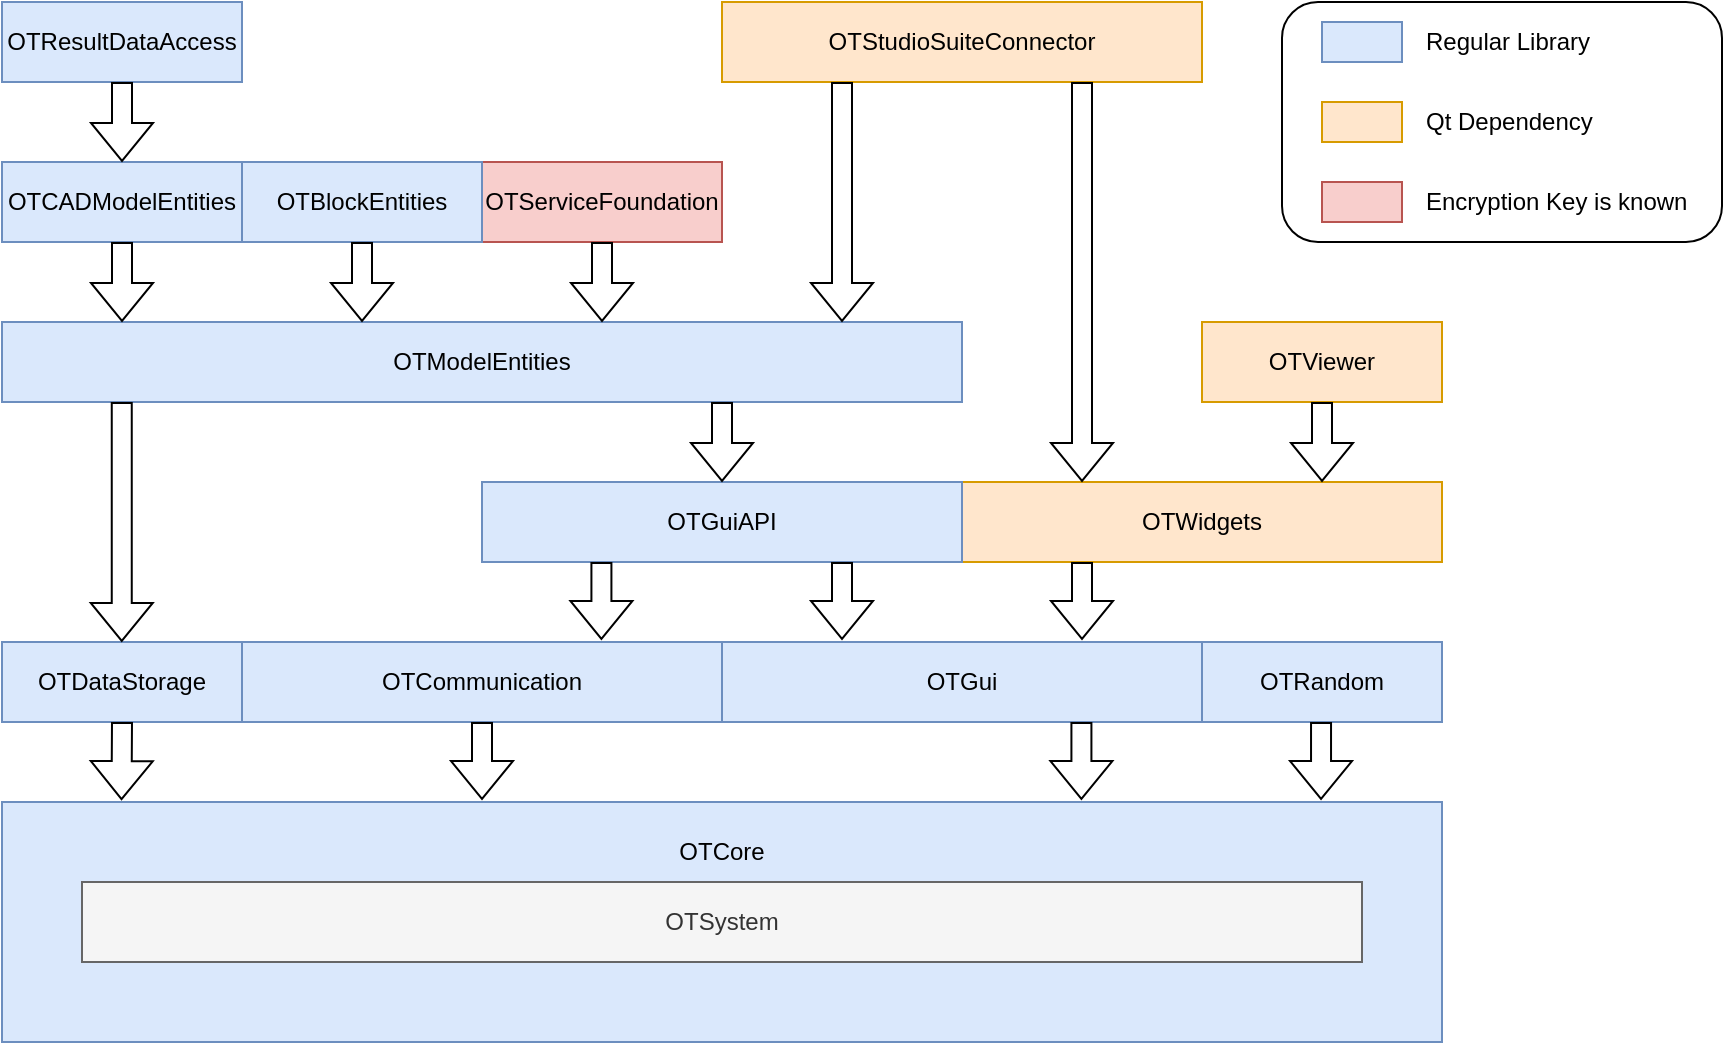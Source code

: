 <mxfile version="24.2.5" type="device">
  <diagram name="Page-1" id="VFPsIcZypVvUhBZFZJ3J">
    <mxGraphModel dx="2462" dy="1003" grid="1" gridSize="10" guides="1" tooltips="1" connect="1" arrows="1" fold="1" page="1" pageScale="1" pageWidth="1654" pageHeight="1169" math="0" shadow="0">
      <root>
        <mxCell id="0" />
        <mxCell id="1" parent="0" />
        <mxCell id="drg9CU4EAO1dnW2Tuc6c-8" value="" style="rounded=0;whiteSpace=wrap;html=1;fillColor=#dae8fc;strokeColor=#6c8ebf;" parent="1" vertex="1">
          <mxGeometry x="40" y="440" width="720" height="120" as="geometry" />
        </mxCell>
        <mxCell id="drg9CU4EAO1dnW2Tuc6c-7" value="OTSystem" style="rounded=0;whiteSpace=wrap;html=1;fillColor=#f5f5f5;fontColor=#333333;strokeColor=#666666;" parent="1" vertex="1">
          <mxGeometry x="80" y="480" width="640" height="40" as="geometry" />
        </mxCell>
        <mxCell id="drg9CU4EAO1dnW2Tuc6c-9" value="OTCore" style="text;html=1;align=center;verticalAlign=middle;whiteSpace=wrap;rounded=0;" parent="1" vertex="1">
          <mxGeometry x="370" y="450" width="60" height="30" as="geometry" />
        </mxCell>
        <mxCell id="drg9CU4EAO1dnW2Tuc6c-10" value="OTGui" style="rounded=0;whiteSpace=wrap;html=1;fillColor=#dae8fc;strokeColor=#6c8ebf;" parent="1" vertex="1">
          <mxGeometry x="400" y="360" width="240" height="40" as="geometry" />
        </mxCell>
        <mxCell id="drg9CU4EAO1dnW2Tuc6c-11" value="OTWidgets" style="rounded=0;whiteSpace=wrap;html=1;fillColor=#ffe6cc;strokeColor=#d79b00;" parent="1" vertex="1">
          <mxGeometry x="520" y="280" width="240" height="40" as="geometry" />
        </mxCell>
        <mxCell id="drg9CU4EAO1dnW2Tuc6c-12" value="OTGuiAPI" style="rounded=0;whiteSpace=wrap;html=1;fillColor=#dae8fc;strokeColor=#6c8ebf;" parent="1" vertex="1">
          <mxGeometry x="280" y="280" width="240" height="40" as="geometry" />
        </mxCell>
        <mxCell id="drg9CU4EAO1dnW2Tuc6c-13" value="OTCommunication" style="rounded=0;whiteSpace=wrap;html=1;fillColor=#dae8fc;strokeColor=#6c8ebf;" parent="1" vertex="1">
          <mxGeometry x="160" y="360" width="240" height="40" as="geometry" />
        </mxCell>
        <mxCell id="drg9CU4EAO1dnW2Tuc6c-14" value="OTServiceFoundation" style="rounded=0;whiteSpace=wrap;html=1;fillColor=#f8cecc;strokeColor=#b85450;" parent="1" vertex="1">
          <mxGeometry x="280" y="120" width="120" height="40" as="geometry" />
        </mxCell>
        <mxCell id="drg9CU4EAO1dnW2Tuc6c-23" value="OTModelEntities" style="rounded=0;whiteSpace=wrap;html=1;fillColor=#dae8fc;strokeColor=#6c8ebf;" parent="1" vertex="1">
          <mxGeometry x="40" y="200" width="480" height="40" as="geometry" />
        </mxCell>
        <mxCell id="drg9CU4EAO1dnW2Tuc6c-24" value="OTCADModelEntities" style="rounded=0;whiteSpace=wrap;html=1;fillColor=#dae8fc;strokeColor=#6c8ebf;" parent="1" vertex="1">
          <mxGeometry x="40" y="120" width="120" height="40" as="geometry" />
        </mxCell>
        <mxCell id="drg9CU4EAO1dnW2Tuc6c-25" value="OTBlockEntities" style="rounded=0;whiteSpace=wrap;html=1;fillColor=#dae8fc;strokeColor=#6c8ebf;" parent="1" vertex="1">
          <mxGeometry x="160" y="120" width="120" height="40" as="geometry" />
        </mxCell>
        <mxCell id="drg9CU4EAO1dnW2Tuc6c-26" value="OTDataStorage" style="rounded=0;whiteSpace=wrap;html=1;fillColor=#dae8fc;strokeColor=#6c8ebf;" parent="1" vertex="1">
          <mxGeometry x="40" y="360" width="120" height="40" as="geometry" />
        </mxCell>
        <mxCell id="drg9CU4EAO1dnW2Tuc6c-27" value="OTResultDataAccess" style="rounded=0;whiteSpace=wrap;html=1;fillColor=#dae8fc;strokeColor=#6c8ebf;" parent="1" vertex="1">
          <mxGeometry x="40" y="40" width="120" height="40" as="geometry" />
        </mxCell>
        <mxCell id="drg9CU4EAO1dnW2Tuc6c-28" value="OTStudioSuiteConnector" style="rounded=0;whiteSpace=wrap;html=1;fillColor=#ffe6cc;strokeColor=#d79b00;" parent="1" vertex="1">
          <mxGeometry x="400" y="40" width="240" height="40" as="geometry" />
        </mxCell>
        <mxCell id="drg9CU4EAO1dnW2Tuc6c-29" value="OTViewer" style="rounded=0;whiteSpace=wrap;html=1;fillColor=#ffe6cc;strokeColor=#d79b00;" parent="1" vertex="1">
          <mxGeometry x="640" y="200" width="120" height="40" as="geometry" />
        </mxCell>
        <mxCell id="drg9CU4EAO1dnW2Tuc6c-37" value="" style="shape=flexArrow;endArrow=classic;html=1;rounded=0;exitX=0.5;exitY=1;exitDx=0;exitDy=0;entryX=0.75;entryY=0;entryDx=0;entryDy=0;" parent="1" source="drg9CU4EAO1dnW2Tuc6c-29" target="drg9CU4EAO1dnW2Tuc6c-11" edge="1">
          <mxGeometry width="50" height="50" relative="1" as="geometry">
            <mxPoint x="690" y="320" as="sourcePoint" />
            <mxPoint x="740" y="270" as="targetPoint" />
          </mxGeometry>
        </mxCell>
        <mxCell id="drg9CU4EAO1dnW2Tuc6c-38" value="" style="shape=flexArrow;endArrow=classic;html=1;rounded=0;exitX=0.75;exitY=1;exitDx=0;exitDy=0;entryX=0.25;entryY=0;entryDx=0;entryDy=0;" parent="1" source="drg9CU4EAO1dnW2Tuc6c-28" target="drg9CU4EAO1dnW2Tuc6c-11" edge="1">
          <mxGeometry width="50" height="50" relative="1" as="geometry">
            <mxPoint x="690" y="320" as="sourcePoint" />
            <mxPoint x="740" y="270" as="targetPoint" />
          </mxGeometry>
        </mxCell>
        <mxCell id="drg9CU4EAO1dnW2Tuc6c-39" value="" style="shape=flexArrow;endArrow=classic;html=1;rounded=0;exitX=0.75;exitY=1;exitDx=0;exitDy=0;entryX=0.5;entryY=0;entryDx=0;entryDy=0;" parent="1" source="drg9CU4EAO1dnW2Tuc6c-23" target="drg9CU4EAO1dnW2Tuc6c-12" edge="1">
          <mxGeometry width="50" height="50" relative="1" as="geometry">
            <mxPoint x="690" y="320" as="sourcePoint" />
            <mxPoint x="740" y="270" as="targetPoint" />
          </mxGeometry>
        </mxCell>
        <mxCell id="drg9CU4EAO1dnW2Tuc6c-40" value="" style="shape=flexArrow;endArrow=classic;html=1;rounded=0;exitX=0.5;exitY=1;exitDx=0;exitDy=0;" parent="1" source="drg9CU4EAO1dnW2Tuc6c-14" edge="1">
          <mxGeometry width="50" height="50" relative="1" as="geometry">
            <mxPoint x="760" y="130" as="sourcePoint" />
            <mxPoint x="340" y="200" as="targetPoint" />
          </mxGeometry>
        </mxCell>
        <mxCell id="drg9CU4EAO1dnW2Tuc6c-41" value="" style="shape=flexArrow;endArrow=classic;html=1;rounded=0;exitX=0.5;exitY=1;exitDx=0;exitDy=0;" parent="1" source="drg9CU4EAO1dnW2Tuc6c-25" edge="1">
          <mxGeometry width="50" height="50" relative="1" as="geometry">
            <mxPoint x="450" y="165" as="sourcePoint" />
            <mxPoint x="220" y="200" as="targetPoint" />
          </mxGeometry>
        </mxCell>
        <mxCell id="drg9CU4EAO1dnW2Tuc6c-42" value="" style="shape=flexArrow;endArrow=classic;html=1;rounded=0;exitX=0.5;exitY=1;exitDx=0;exitDy=0;" parent="1" source="drg9CU4EAO1dnW2Tuc6c-24" edge="1">
          <mxGeometry width="50" height="50" relative="1" as="geometry">
            <mxPoint x="500" y="260" as="sourcePoint" />
            <mxPoint x="100" y="200" as="targetPoint" />
          </mxGeometry>
        </mxCell>
        <mxCell id="drg9CU4EAO1dnW2Tuc6c-43" value="" style="shape=flexArrow;endArrow=classic;html=1;rounded=0;exitX=0.5;exitY=1;exitDx=0;exitDy=0;entryX=0.5;entryY=0;entryDx=0;entryDy=0;" parent="1" source="drg9CU4EAO1dnW2Tuc6c-27" target="drg9CU4EAO1dnW2Tuc6c-24" edge="1">
          <mxGeometry width="50" height="50" relative="1" as="geometry">
            <mxPoint x="420" y="140" as="sourcePoint" />
            <mxPoint x="470" y="90" as="targetPoint" />
          </mxGeometry>
        </mxCell>
        <mxCell id="drg9CU4EAO1dnW2Tuc6c-44" value="" style="shape=flexArrow;endArrow=classic;html=1;rounded=0;exitX=0.25;exitY=1;exitDx=0;exitDy=0;" parent="1" source="drg9CU4EAO1dnW2Tuc6c-28" edge="1">
          <mxGeometry width="50" height="50" relative="1" as="geometry">
            <mxPoint x="460" y="170" as="sourcePoint" />
            <mxPoint x="460" y="200" as="targetPoint" />
          </mxGeometry>
        </mxCell>
        <mxCell id="3NLeOCX0u1SCV9m3elxz-1" value="" style="shape=flexArrow;endArrow=classic;html=1;rounded=0;exitX=0.5;exitY=1;exitDx=0;exitDy=0;entryX=0.083;entryY=-0.008;entryDx=0;entryDy=0;entryPerimeter=0;" parent="1" source="drg9CU4EAO1dnW2Tuc6c-26" target="drg9CU4EAO1dnW2Tuc6c-8" edge="1">
          <mxGeometry width="50" height="50" relative="1" as="geometry">
            <mxPoint x="110" y="430" as="sourcePoint" />
            <mxPoint x="160" y="380" as="targetPoint" />
          </mxGeometry>
        </mxCell>
        <mxCell id="NyXZdSoeMMko2JE_upnj-1" value="" style="rounded=1;whiteSpace=wrap;html=1;fillColor=none;" parent="1" vertex="1">
          <mxGeometry x="680" y="40" width="220" height="120" as="geometry" />
        </mxCell>
        <mxCell id="NyXZdSoeMMko2JE_upnj-2" value="" style="rounded=0;whiteSpace=wrap;html=1;fillColor=#dae8fc;strokeColor=#6c8ebf;" parent="1" vertex="1">
          <mxGeometry x="700" y="50" width="40" height="20" as="geometry" />
        </mxCell>
        <mxCell id="NyXZdSoeMMko2JE_upnj-3" value="Qt Dependency" style="text;html=1;align=left;verticalAlign=middle;whiteSpace=wrap;rounded=0;" parent="1" vertex="1">
          <mxGeometry x="750" y="85" width="100" height="30" as="geometry" />
        </mxCell>
        <mxCell id="NyXZdSoeMMko2JE_upnj-4" value="" style="rounded=0;whiteSpace=wrap;html=1;fillColor=#ffe6cc;strokeColor=#d79b00;" parent="1" vertex="1">
          <mxGeometry x="700" y="90" width="40" height="20" as="geometry" />
        </mxCell>
        <mxCell id="NyXZdSoeMMko2JE_upnj-5" value="" style="rounded=0;whiteSpace=wrap;html=1;fillColor=#f8cecc;strokeColor=#b85450;" parent="1" vertex="1">
          <mxGeometry x="700" y="130" width="40" height="20" as="geometry" />
        </mxCell>
        <mxCell id="NyXZdSoeMMko2JE_upnj-6" value="Encryption Key is known" style="text;html=1;align=left;verticalAlign=middle;whiteSpace=wrap;rounded=0;" parent="1" vertex="1">
          <mxGeometry x="750" y="125" width="145" height="30" as="geometry" />
        </mxCell>
        <mxCell id="NyXZdSoeMMko2JE_upnj-7" value="Regular Library" style="text;html=1;align=left;verticalAlign=middle;whiteSpace=wrap;rounded=0;" parent="1" vertex="1">
          <mxGeometry x="750" y="45" width="100" height="30" as="geometry" />
        </mxCell>
        <mxCell id="8L7wOAIR_0xmozOxXPfC-2" value="" style="shape=flexArrow;endArrow=classic;html=1;rounded=0;exitX=0.375;exitY=1.011;exitDx=0;exitDy=0;exitPerimeter=0;entryX=0.5;entryY=0;entryDx=0;entryDy=0;" parent="1" edge="1">
          <mxGeometry width="50" height="50" relative="1" as="geometry">
            <mxPoint x="99.88" y="240" as="sourcePoint" />
            <mxPoint x="99.88" y="360" as="targetPoint" />
          </mxGeometry>
        </mxCell>
        <mxCell id="1HltStlpKu-AIjo099hQ-1" value="" style="shape=flexArrow;endArrow=classic;html=1;rounded=0;exitX=0.5;exitY=1;exitDx=0;exitDy=0;entryX=0.668;entryY=-0.03;entryDx=0;entryDy=0;entryPerimeter=0;" parent="1" edge="1">
          <mxGeometry width="50" height="50" relative="1" as="geometry">
            <mxPoint x="460" y="320" as="sourcePoint" />
            <mxPoint x="460" y="359" as="targetPoint" />
          </mxGeometry>
        </mxCell>
        <mxCell id="1HltStlpKu-AIjo099hQ-2" value="" style="shape=flexArrow;endArrow=classic;html=1;rounded=0;exitX=0.5;exitY=1;exitDx=0;exitDy=0;entryX=0.668;entryY=-0.03;entryDx=0;entryDy=0;entryPerimeter=0;" parent="1" edge="1">
          <mxGeometry width="50" height="50" relative="1" as="geometry">
            <mxPoint x="339.71" y="320" as="sourcePoint" />
            <mxPoint x="339.71" y="359" as="targetPoint" />
          </mxGeometry>
        </mxCell>
        <mxCell id="1HltStlpKu-AIjo099hQ-3" value="" style="shape=flexArrow;endArrow=classic;html=1;rounded=0;exitX=0.5;exitY=1;exitDx=0;exitDy=0;entryX=0.083;entryY=-0.008;entryDx=0;entryDy=0;entryPerimeter=0;" parent="1" edge="1">
          <mxGeometry width="50" height="50" relative="1" as="geometry">
            <mxPoint x="280" y="400" as="sourcePoint" />
            <mxPoint x="280" y="439" as="targetPoint" />
          </mxGeometry>
        </mxCell>
        <mxCell id="1HltStlpKu-AIjo099hQ-4" value="" style="shape=flexArrow;endArrow=classic;html=1;rounded=0;exitX=0.5;exitY=1;exitDx=0;exitDy=0;entryX=0.083;entryY=-0.008;entryDx=0;entryDy=0;entryPerimeter=0;" parent="1" edge="1">
          <mxGeometry width="50" height="50" relative="1" as="geometry">
            <mxPoint x="579.71" y="400" as="sourcePoint" />
            <mxPoint x="579.71" y="439" as="targetPoint" />
          </mxGeometry>
        </mxCell>
        <mxCell id="ih_BGPtm0dUYrXPU0Y7V-1" value="" style="shape=flexArrow;endArrow=classic;html=1;rounded=0;exitX=0.5;exitY=1;exitDx=0;exitDy=0;entryX=0.668;entryY=-0.03;entryDx=0;entryDy=0;entryPerimeter=0;" edge="1" parent="1">
          <mxGeometry width="50" height="50" relative="1" as="geometry">
            <mxPoint x="580" y="320" as="sourcePoint" />
            <mxPoint x="580" y="359" as="targetPoint" />
          </mxGeometry>
        </mxCell>
        <mxCell id="ih_BGPtm0dUYrXPU0Y7V-3" value="OTRandom" style="rounded=0;whiteSpace=wrap;html=1;fillColor=#dae8fc;strokeColor=#6c8ebf;" vertex="1" parent="1">
          <mxGeometry x="640" y="360" width="120" height="40" as="geometry" />
        </mxCell>
        <mxCell id="ih_BGPtm0dUYrXPU0Y7V-4" value="" style="shape=flexArrow;endArrow=classic;html=1;rounded=0;exitX=0.5;exitY=1;exitDx=0;exitDy=0;entryX=0.083;entryY=-0.008;entryDx=0;entryDy=0;entryPerimeter=0;" edge="1" parent="1">
          <mxGeometry width="50" height="50" relative="1" as="geometry">
            <mxPoint x="699.52" y="400" as="sourcePoint" />
            <mxPoint x="699.52" y="439" as="targetPoint" />
          </mxGeometry>
        </mxCell>
      </root>
    </mxGraphModel>
  </diagram>
</mxfile>
